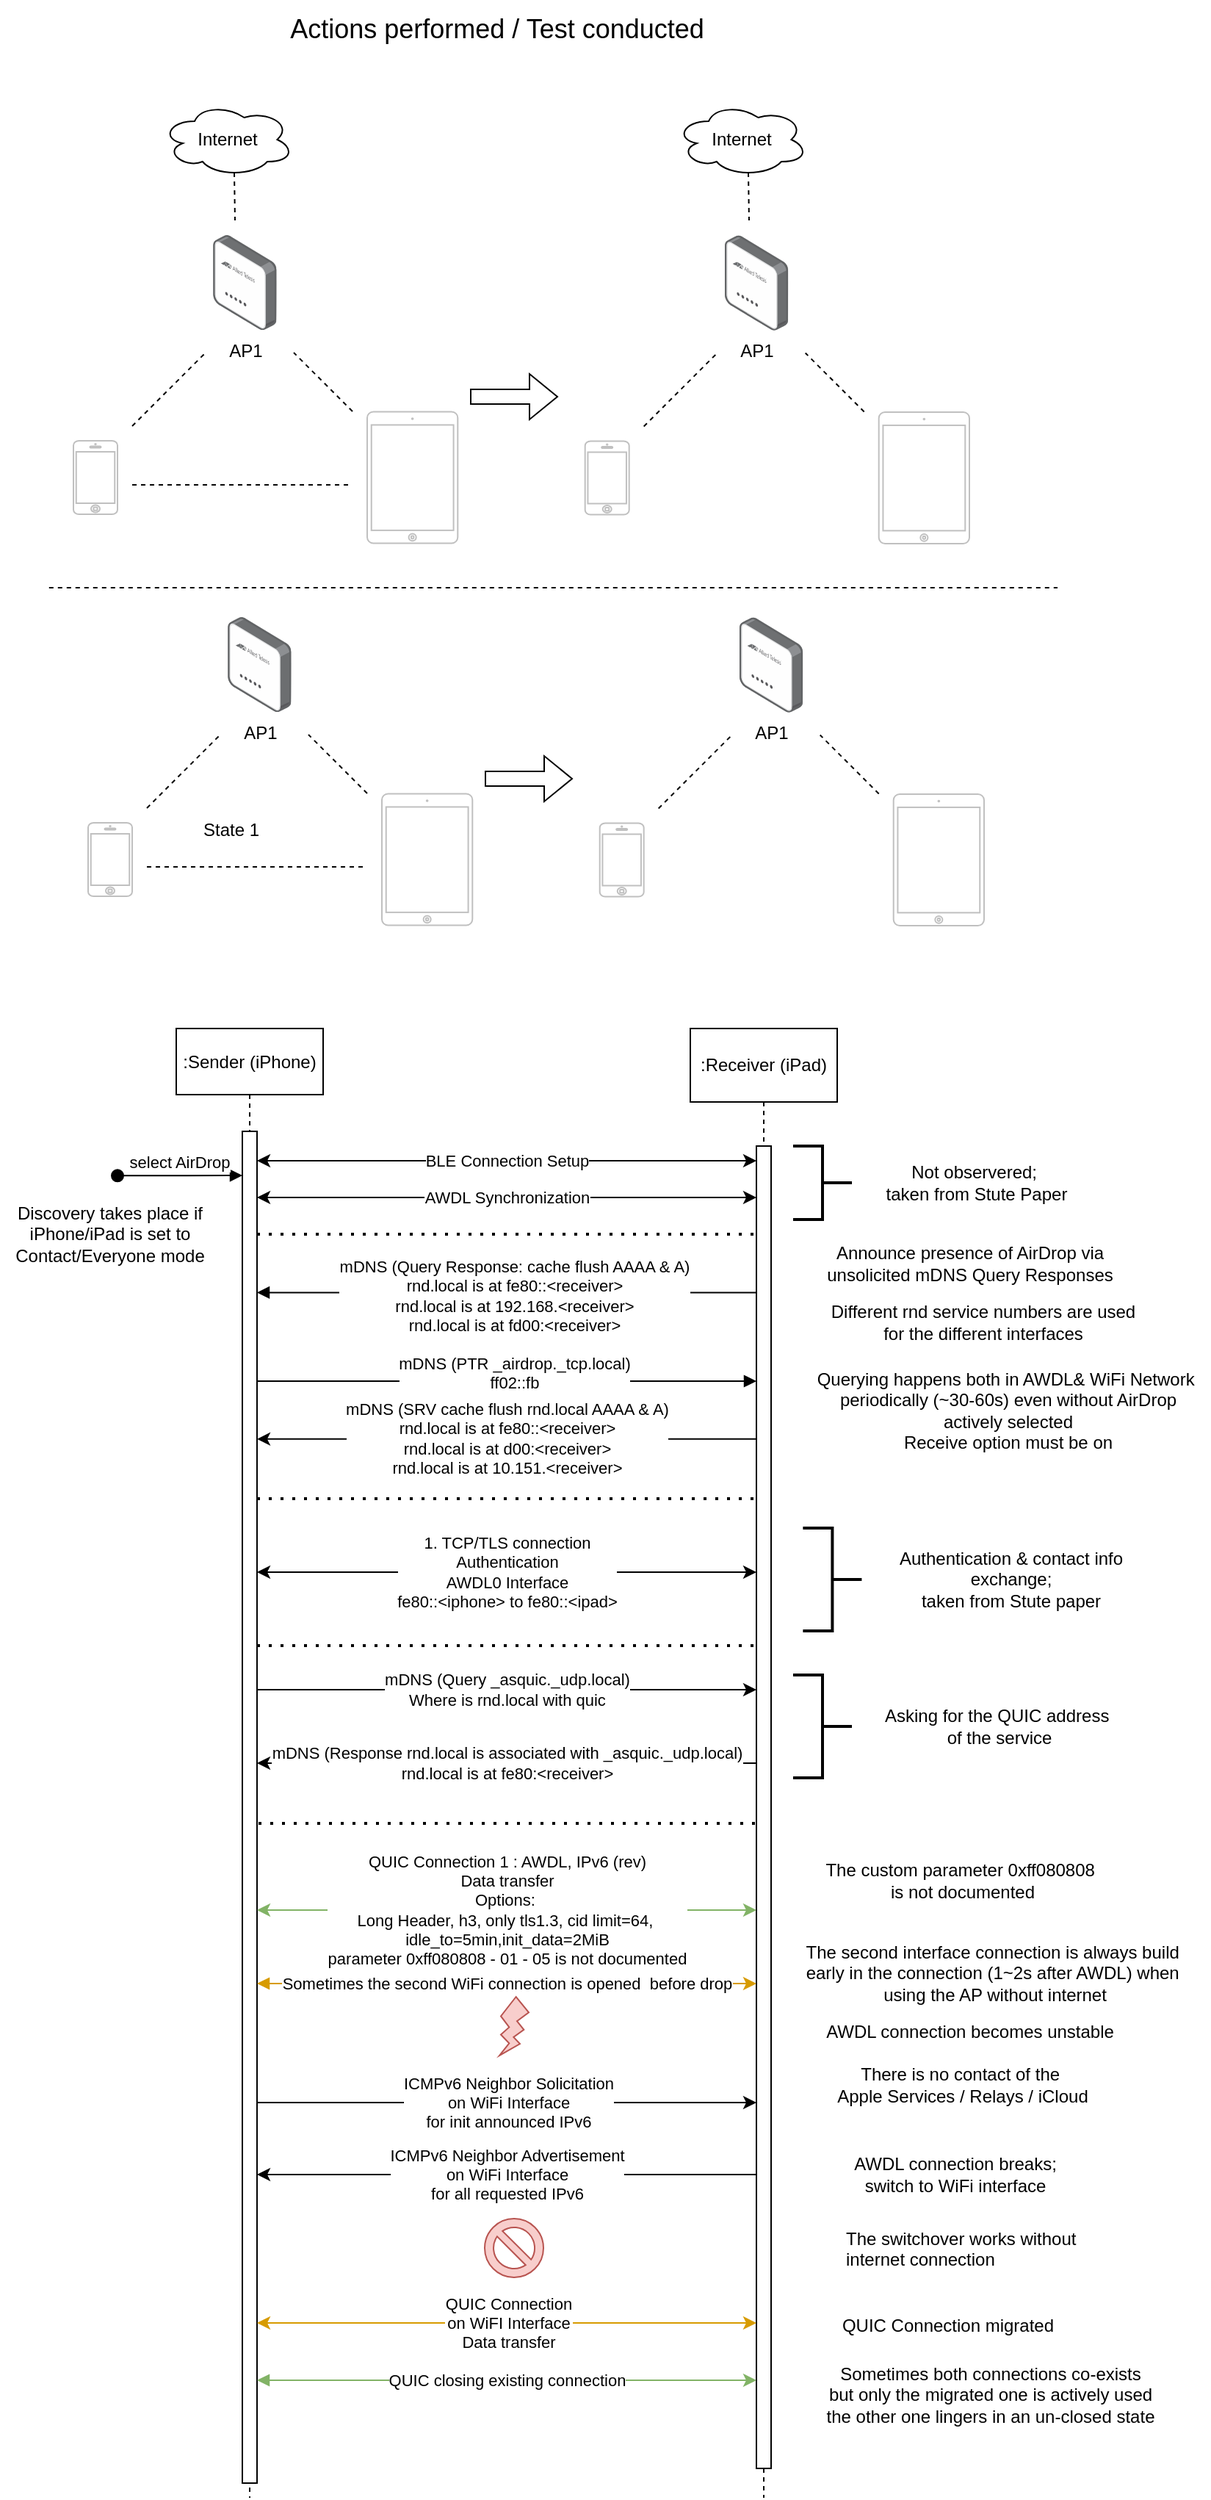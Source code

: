 <mxfile version="22.1.7" type="device">
  <diagram name="Page-1" id="2YBvvXClWsGukQMizWep">
    <mxGraphModel dx="515" dy="1542" grid="1" gridSize="10" guides="1" tooltips="1" connect="1" arrows="1" fold="1" page="1" pageScale="1" pageWidth="850" pageHeight="1100" math="0" shadow="0">
      <root>
        <mxCell id="0" />
        <mxCell id="1" parent="0" />
        <mxCell id="aM9ryv3xv72pqoxQDRHE-1" value="&lt;div&gt;:Sender (iPhone)&lt;/div&gt;" style="shape=umlLifeline;perimeter=lifelinePerimeter;whiteSpace=wrap;html=1;container=0;dropTarget=0;collapsible=0;recursiveResize=0;outlineConnect=0;portConstraint=eastwest;newEdgeStyle={&quot;edgeStyle&quot;:&quot;elbowEdgeStyle&quot;,&quot;elbow&quot;:&quot;vertical&quot;,&quot;curved&quot;:0,&quot;rounded&quot;:0};size=45;" parent="1" vertex="1">
          <mxGeometry x="130" y="40" width="100" height="1000" as="geometry" />
        </mxCell>
        <mxCell id="aM9ryv3xv72pqoxQDRHE-2" value="" style="html=1;points=[];perimeter=orthogonalPerimeter;outlineConnect=0;targetShapes=umlLifeline;portConstraint=eastwest;newEdgeStyle={&quot;edgeStyle&quot;:&quot;elbowEdgeStyle&quot;,&quot;elbow&quot;:&quot;vertical&quot;,&quot;curved&quot;:0,&quot;rounded&quot;:0};" parent="aM9ryv3xv72pqoxQDRHE-1" vertex="1">
          <mxGeometry x="45" y="70" width="10" height="920" as="geometry" />
        </mxCell>
        <mxCell id="aM9ryv3xv72pqoxQDRHE-5" value="&lt;div&gt;:Receiver (iPad)&lt;/div&gt;" style="shape=umlLifeline;perimeter=lifelinePerimeter;whiteSpace=wrap;html=1;container=0;dropTarget=0;collapsible=0;recursiveResize=0;outlineConnect=0;portConstraint=eastwest;newEdgeStyle={&quot;edgeStyle&quot;:&quot;elbowEdgeStyle&quot;,&quot;elbow&quot;:&quot;vertical&quot;,&quot;curved&quot;:0,&quot;rounded&quot;:0};size=50;" parent="1" vertex="1">
          <mxGeometry x="480" y="40" width="100" height="1000" as="geometry" />
        </mxCell>
        <mxCell id="aM9ryv3xv72pqoxQDRHE-6" value="" style="html=1;points=[];perimeter=orthogonalPerimeter;outlineConnect=0;targetShapes=umlLifeline;portConstraint=eastwest;newEdgeStyle={&quot;edgeStyle&quot;:&quot;elbowEdgeStyle&quot;,&quot;elbow&quot;:&quot;vertical&quot;,&quot;curved&quot;:0,&quot;rounded&quot;:0};" parent="aM9ryv3xv72pqoxQDRHE-5" vertex="1">
          <mxGeometry x="45" y="80" width="10" height="900" as="geometry" />
        </mxCell>
        <mxCell id="aM9ryv3xv72pqoxQDRHE-7" value="&lt;div&gt;mDNS (PTR _airdrop._tcp.local)&lt;br&gt;&lt;/div&gt;&lt;div&gt;ff02::fb&lt;/div&gt;" style="html=1;verticalAlign=bottom;endArrow=block;edgeStyle=elbowEdgeStyle;elbow=vertical;curved=0;rounded=0;" parent="1" edge="1">
          <mxGeometry x="0.029" y="-10" relative="1" as="geometry">
            <mxPoint x="185" y="280" as="sourcePoint" />
            <Array as="points">
              <mxPoint x="380" y="280" />
              <mxPoint x="485" y="290" />
              <mxPoint x="385" y="280" />
              <mxPoint x="255" y="220" />
            </Array>
            <mxPoint x="525" y="280" as="targetPoint" />
            <mxPoint as="offset" />
          </mxGeometry>
        </mxCell>
        <mxCell id="OVtjpk0A2-jqffXC2TWz-1" value="BLE Connection Setup" style="edgeStyle=elbowEdgeStyle;rounded=0;orthogonalLoop=1;jettySize=auto;html=1;elbow=vertical;curved=0;startArrow=classic;startFill=1;" parent="1" source="aM9ryv3xv72pqoxQDRHE-2" edge="1">
          <mxGeometry relative="1" as="geometry">
            <mxPoint x="190" y="129.996" as="sourcePoint" />
            <mxPoint x="525" y="129.996" as="targetPoint" />
            <Array as="points">
              <mxPoint x="240" y="130" />
            </Array>
          </mxGeometry>
        </mxCell>
        <mxCell id="OVtjpk0A2-jqffXC2TWz-2" value="AWDL Synchronization" style="edgeStyle=elbowEdgeStyle;rounded=0;orthogonalLoop=1;jettySize=auto;html=1;elbow=vertical;curved=0;startArrow=classic;startFill=1;" parent="1" edge="1">
          <mxGeometry relative="1" as="geometry">
            <mxPoint x="185" y="155" as="sourcePoint" />
            <mxPoint x="525" y="155" as="targetPoint" />
          </mxGeometry>
        </mxCell>
        <mxCell id="OVtjpk0A2-jqffXC2TWz-4" value="" style="strokeWidth=2;html=1;shape=mxgraph.flowchart.annotation_2;align=left;labelPosition=right;pointerEvents=1;rotation=-180;" parent="1" vertex="1">
          <mxGeometry x="550" y="120" width="40" height="50" as="geometry" />
        </mxCell>
        <mxCell id="OVtjpk0A2-jqffXC2TWz-5" value="&lt;div&gt;Not observered;&amp;nbsp;&lt;/div&gt;&lt;div&gt;taken from Stute Paper&lt;/div&gt;" style="text;html=1;strokeColor=none;fillColor=none;align=center;verticalAlign=middle;whiteSpace=wrap;rounded=0;" parent="1" vertex="1">
          <mxGeometry x="600" y="130" width="150" height="30" as="geometry" />
        </mxCell>
        <mxCell id="aM9ryv3xv72pqoxQDRHE-3" value="select AirDrop" style="html=1;verticalAlign=bottom;startArrow=oval;endArrow=block;startSize=8;edgeStyle=elbowEdgeStyle;elbow=vertical;curved=0;rounded=0;" parent="1" edge="1">
          <mxGeometry relative="1" as="geometry">
            <mxPoint x="90" y="140.14" as="sourcePoint" />
            <mxPoint x="175" y="140.283" as="targetPoint" />
          </mxGeometry>
        </mxCell>
        <mxCell id="OVtjpk0A2-jqffXC2TWz-7" value="Discovery takes place if iPhone/iPad is set to Contact/Everyone mode" style="text;html=1;strokeColor=none;fillColor=none;align=center;verticalAlign=middle;whiteSpace=wrap;rounded=0;" parent="1" vertex="1">
          <mxGeometry x="10" y="150" width="150" height="60" as="geometry" />
        </mxCell>
        <mxCell id="OVtjpk0A2-jqffXC2TWz-9" value="" style="endArrow=none;dashed=1;html=1;dashPattern=1 3;strokeWidth=2;rounded=0;" parent="1" target="aM9ryv3xv72pqoxQDRHE-6" edge="1">
          <mxGeometry width="50" height="50" relative="1" as="geometry">
            <mxPoint x="185" y="180" as="sourcePoint" />
            <mxPoint x="530" y="180" as="targetPoint" />
          </mxGeometry>
        </mxCell>
        <mxCell id="OVtjpk0A2-jqffXC2TWz-10" value="&lt;div&gt;Querying happens both in AWDL&amp;amp; WiFi Network&amp;nbsp;&lt;/div&gt;&lt;div&gt;periodically (~30-60s) even without AirDrop actively selected&lt;/div&gt;&lt;div&gt;Receive option must be on&lt;/div&gt;" style="text;html=1;strokeColor=none;fillColor=none;align=center;verticalAlign=middle;whiteSpace=wrap;rounded=0;" parent="1" vertex="1">
          <mxGeometry x="560" y="260" width="273.3" height="80" as="geometry" />
        </mxCell>
        <mxCell id="yCxDXh_MjUkCu9cZjC5a-2" value="&lt;div&gt;mDNS (SRV cache flush rnd.local AAAA &amp;amp; A)&lt;/div&gt;&lt;div&gt;rnd.local is at fe80::&amp;lt;receiver&amp;gt;&lt;/div&gt;&lt;div&gt;rnd.local is at d00:&amp;lt;receiver&amp;gt;&lt;/div&gt;&lt;div&gt;rnd.local is at 10.151.&amp;lt;receiver&amp;gt;&lt;br&gt;&lt;/div&gt;" style="edgeStyle=elbowEdgeStyle;rounded=0;orthogonalLoop=1;jettySize=auto;html=1;elbow=horizontal;curved=0;" parent="1" edge="1">
          <mxGeometry relative="1" as="geometry">
            <mxPoint x="525" y="319.427" as="sourcePoint" />
            <mxPoint x="185" y="319.427" as="targetPoint" />
          </mxGeometry>
        </mxCell>
        <mxCell id="yCxDXh_MjUkCu9cZjC5a-3" value="" style="endArrow=none;dashed=1;html=1;dashPattern=1 3;strokeWidth=2;rounded=0;" parent="1" edge="1">
          <mxGeometry width="50" height="50" relative="1" as="geometry">
            <mxPoint x="185" y="360" as="sourcePoint" />
            <mxPoint x="525" y="360" as="targetPoint" />
          </mxGeometry>
        </mxCell>
        <mxCell id="yCxDXh_MjUkCu9cZjC5a-4" value="&lt;div&gt;1. TCP/TLS connection&lt;/div&gt;&lt;div&gt;Authentication&lt;br&gt;AWDL0 Interface&lt;/div&gt;&lt;div&gt;fe80::&amp;lt;iphone&amp;gt; to fe80::&amp;lt;ipad&amp;gt;&lt;br&gt;&lt;/div&gt;" style="edgeStyle=elbowEdgeStyle;rounded=0;orthogonalLoop=1;jettySize=auto;html=1;elbow=vertical;curved=0;startArrow=classic;startFill=1;" parent="1" edge="1">
          <mxGeometry relative="1" as="geometry">
            <mxPoint x="185" y="410" as="sourcePoint" />
            <mxPoint x="525" y="410" as="targetPoint" />
            <Array as="points">
              <mxPoint x="510" y="410" />
            </Array>
          </mxGeometry>
        </mxCell>
        <mxCell id="yCxDXh_MjUkCu9cZjC5a-11" value="&lt;div&gt;QUIC Connection 1 : AWDL, IPv6 (rev)&lt;br&gt;&lt;/div&gt;&lt;div&gt;Data transfer&lt;/div&gt;&lt;div&gt;Options:&amp;nbsp;&lt;/div&gt;&lt;div&gt;Long Header, h3, only tls1.3, cid limit=64,&amp;nbsp;&lt;/div&gt;&lt;div&gt;idle_to=5min,init_data=2MiB&lt;/div&gt;&lt;div&gt;parameter 0xff080808 - 01 - 05 is not documented&lt;br&gt;&lt;/div&gt;" style="edgeStyle=elbowEdgeStyle;rounded=0;orthogonalLoop=1;jettySize=auto;html=1;elbow=vertical;curved=0;startArrow=classic;startFill=1;fillColor=#d5e8d4;strokeColor=#82b366;" parent="1" edge="1">
          <mxGeometry relative="1" as="geometry">
            <Array as="points">
              <mxPoint x="360" y="640" />
            </Array>
            <mxPoint x="185" y="640" as="sourcePoint" />
            <mxPoint x="525" y="640" as="targetPoint" />
          </mxGeometry>
        </mxCell>
        <mxCell id="yCxDXh_MjUkCu9cZjC5a-12" value="" style="endArrow=none;dashed=1;html=1;dashPattern=1 3;strokeWidth=2;rounded=0;" parent="1" edge="1">
          <mxGeometry width="50" height="50" relative="1" as="geometry">
            <mxPoint x="185" y="460" as="sourcePoint" />
            <mxPoint x="525" y="460" as="targetPoint" />
            <Array as="points">
              <mxPoint x="380" y="460" />
            </Array>
          </mxGeometry>
        </mxCell>
        <mxCell id="yCxDXh_MjUkCu9cZjC5a-13" value="" style="strokeWidth=2;html=1;shape=mxgraph.flowchart.annotation_2;align=left;labelPosition=right;pointerEvents=1;rotation=-180;" parent="1" vertex="1">
          <mxGeometry x="556.7" y="380" width="40" height="70" as="geometry" />
        </mxCell>
        <mxCell id="yCxDXh_MjUkCu9cZjC5a-14" value="&lt;div&gt;Authentication &amp;amp; contact info&lt;/div&gt;&lt;div&gt;exchange;&lt;/div&gt;&lt;div&gt;taken from Stute paper&lt;br&gt;&lt;/div&gt;" style="text;html=1;align=center;verticalAlign=middle;resizable=0;points=[];autosize=1;strokeColor=none;fillColor=none;" parent="1" vertex="1">
          <mxGeometry x="608.35" y="385" width="180" height="60" as="geometry" />
        </mxCell>
        <mxCell id="yCxDXh_MjUkCu9cZjC5a-18" value="&lt;div&gt;AWDL connection becomes unstable&lt;/div&gt;" style="text;html=1;align=center;verticalAlign=middle;resizable=0;points=[];autosize=1;strokeColor=none;fillColor=none;" parent="1" vertex="1">
          <mxGeometry x="560" y="708" width="220" height="30" as="geometry" />
        </mxCell>
        <mxCell id="yCxDXh_MjUkCu9cZjC5a-19" value="&lt;div&gt;ICMPv6 Neighbor Solicitation&lt;/div&gt;&lt;div&gt;on WiFi Interface&lt;/div&gt;&lt;div&gt;for init announced IPv6&lt;br&gt;&lt;/div&gt;" style="edgeStyle=elbowEdgeStyle;rounded=0;orthogonalLoop=1;jettySize=auto;html=1;elbow=vertical;curved=0;" parent="1" edge="1">
          <mxGeometry x="0.002" relative="1" as="geometry">
            <Array as="points">
              <mxPoint x="360" y="771" />
            </Array>
            <mxPoint as="offset" />
            <mxPoint x="185" y="771" as="sourcePoint" />
            <mxPoint x="525" y="771" as="targetPoint" />
          </mxGeometry>
        </mxCell>
        <mxCell id="yCxDXh_MjUkCu9cZjC5a-17" value="" style="verticalLabelPosition=bottom;verticalAlign=top;html=1;shape=mxgraph.basic.flash;fillColor=#f8cecc;strokeColor=#b85450;" parent="1" vertex="1">
          <mxGeometry x="350" y="699" width="20" height="40" as="geometry" />
        </mxCell>
        <mxCell id="yCxDXh_MjUkCu9cZjC5a-21" value="&lt;div&gt;ICMPv6 Neighbor Advertisement&lt;/div&gt;&lt;div&gt;on WiFi Interface&lt;/div&gt;&lt;div&gt;for all requested IPv6&lt;br&gt;&lt;/div&gt;" style="edgeStyle=elbowEdgeStyle;rounded=0;orthogonalLoop=1;jettySize=auto;html=1;elbow=vertical;curved=0;" parent="1" edge="1">
          <mxGeometry relative="1" as="geometry">
            <Array as="points">
              <mxPoint x="360" y="820" />
            </Array>
            <mxPoint x="525" y="820" as="sourcePoint" />
            <mxPoint x="185" y="820" as="targetPoint" />
          </mxGeometry>
        </mxCell>
        <mxCell id="yCxDXh_MjUkCu9cZjC5a-22" value="&lt;div&gt;AWDL connection breaks;&lt;/div&gt;&lt;div&gt;switch to WiFi interface&lt;/div&gt;" style="text;html=1;align=center;verticalAlign=middle;resizable=0;points=[];autosize=1;strokeColor=none;fillColor=none;" parent="1" vertex="1">
          <mxGeometry x="580" y="800" width="160" height="40" as="geometry" />
        </mxCell>
        <mxCell id="yCxDXh_MjUkCu9cZjC5a-23" value="&lt;div&gt;QUIC Connection&lt;br&gt;&lt;/div&gt;&lt;div&gt;on WiFI Interface&lt;br&gt;&lt;/div&gt;&lt;div&gt;Data transfer&lt;br&gt;&lt;/div&gt;" style="edgeStyle=elbowEdgeStyle;rounded=0;orthogonalLoop=1;jettySize=auto;html=1;elbow=vertical;curved=0;startArrow=classic;startFill=1;fillColor=#ffe6cc;strokeColor=#d79b00;" parent="1" edge="1">
          <mxGeometry x="0.002" relative="1" as="geometry">
            <mxPoint x="185" y="921" as="sourcePoint" />
            <mxPoint x="525" y="921" as="targetPoint" />
            <Array as="points">
              <mxPoint x="395" y="921" />
            </Array>
            <mxPoint as="offset" />
          </mxGeometry>
        </mxCell>
        <mxCell id="7W10EVZrkEFWbG0_Qhk3-3" value="AP1" style="image;points=[];aspect=fixed;html=1;align=center;shadow=0;dashed=0;image=img/lib/allied_telesis/wireless/Access_Point_Indoor.svg;" parent="1" vertex="1">
          <mxGeometry x="155.05" y="-500" width="43.3" height="64.6" as="geometry" />
        </mxCell>
        <mxCell id="7W10EVZrkEFWbG0_Qhk3-4" value="&lt;div style=&quot;font-size: 18px;&quot;&gt;Actions performed / Test conducted&lt;/div&gt;" style="text;html=1;align=center;verticalAlign=middle;resizable=0;points=[];autosize=1;strokeColor=none;fillColor=none;fontSize=18;" parent="1" vertex="1">
          <mxGeometry x="193.4" y="-660" width="310" height="40" as="geometry" />
        </mxCell>
        <mxCell id="7W10EVZrkEFWbG0_Qhk3-7" value="" style="html=1;verticalLabelPosition=bottom;labelBackgroundColor=#ffffff;verticalAlign=top;shadow=0;dashed=0;strokeWidth=1;shape=mxgraph.ios7.misc.iphone;strokeColor=#c0c0c0;" parent="1" vertex="1">
          <mxGeometry x="60" y="-360" width="30" height="50" as="geometry" />
        </mxCell>
        <mxCell id="7W10EVZrkEFWbG0_Qhk3-8" value="" style="html=1;verticalLabelPosition=bottom;labelBackgroundColor=#ffffff;verticalAlign=top;shadow=0;dashed=0;strokeWidth=1;shape=mxgraph.ios7.misc.ipad7inch;strokeColor=#c0c0c0;" parent="1" vertex="1">
          <mxGeometry x="260" y="-379.75" width="61.65" height="89.5" as="geometry" />
        </mxCell>
        <mxCell id="7W10EVZrkEFWbG0_Qhk3-13" value="" style="endArrow=none;dashed=1;html=1;rounded=0;" parent="1" edge="1">
          <mxGeometry width="50" height="50" relative="1" as="geometry">
            <mxPoint x="100" y="-370" as="sourcePoint" />
            <mxPoint x="150" y="-420" as="targetPoint" />
          </mxGeometry>
        </mxCell>
        <mxCell id="7W10EVZrkEFWbG0_Qhk3-14" value="" style="endArrow=none;dashed=1;html=1;rounded=0;" parent="1" edge="1">
          <mxGeometry width="50" height="50" relative="1" as="geometry">
            <mxPoint x="250" y="-380" as="sourcePoint" />
            <mxPoint x="210" y="-420" as="targetPoint" />
          </mxGeometry>
        </mxCell>
        <mxCell id="7W10EVZrkEFWbG0_Qhk3-15" value="" style="endArrow=none;dashed=1;html=1;rounded=0;" parent="1" edge="1">
          <mxGeometry width="50" height="50" relative="1" as="geometry">
            <mxPoint x="100" y="-330" as="sourcePoint" />
            <mxPoint x="250" y="-330" as="targetPoint" />
          </mxGeometry>
        </mxCell>
        <mxCell id="7W10EVZrkEFWbG0_Qhk3-16" value="State 1" style="text;html=1;align=center;verticalAlign=middle;resizable=0;points=[];autosize=1;strokeColor=none;fillColor=none;" parent="1" vertex="1">
          <mxGeometry x="136.7" y="-110" width="60" height="30" as="geometry" />
        </mxCell>
        <mxCell id="7W10EVZrkEFWbG0_Qhk3-17" value="AP1" style="image;points=[];aspect=fixed;html=1;align=center;shadow=0;dashed=0;image=img/lib/allied_telesis/wireless/Access_Point_Indoor.svg;" parent="1" vertex="1">
          <mxGeometry x="503.4" y="-499.75" width="43.3" height="64.6" as="geometry" />
        </mxCell>
        <mxCell id="7W10EVZrkEFWbG0_Qhk3-18" value="" style="html=1;verticalLabelPosition=bottom;labelBackgroundColor=#ffffff;verticalAlign=top;shadow=0;dashed=0;strokeWidth=1;shape=mxgraph.ios7.misc.iphone;strokeColor=#c0c0c0;" parent="1" vertex="1">
          <mxGeometry x="408.35" y="-359.75" width="30" height="50" as="geometry" />
        </mxCell>
        <mxCell id="7W10EVZrkEFWbG0_Qhk3-19" value="" style="html=1;verticalLabelPosition=bottom;labelBackgroundColor=#ffffff;verticalAlign=top;shadow=0;dashed=0;strokeWidth=1;shape=mxgraph.ios7.misc.ipad7inch;strokeColor=#c0c0c0;" parent="1" vertex="1">
          <mxGeometry x="608.35" y="-379.5" width="61.65" height="89.5" as="geometry" />
        </mxCell>
        <mxCell id="7W10EVZrkEFWbG0_Qhk3-20" value="" style="endArrow=none;dashed=1;html=1;rounded=0;" parent="1" edge="1">
          <mxGeometry width="50" height="50" relative="1" as="geometry">
            <mxPoint x="448.35" y="-369.75" as="sourcePoint" />
            <mxPoint x="498.35" y="-419.75" as="targetPoint" />
          </mxGeometry>
        </mxCell>
        <mxCell id="7W10EVZrkEFWbG0_Qhk3-21" value="" style="endArrow=none;dashed=1;html=1;rounded=0;" parent="1" edge="1">
          <mxGeometry width="50" height="50" relative="1" as="geometry">
            <mxPoint x="598.35" y="-379.75" as="sourcePoint" />
            <mxPoint x="558.35" y="-419.75" as="targetPoint" />
          </mxGeometry>
        </mxCell>
        <mxCell id="7W10EVZrkEFWbG0_Qhk3-23" value="" style="shape=flexArrow;endArrow=classic;html=1;rounded=0;" parent="1" edge="1">
          <mxGeometry width="50" height="50" relative="1" as="geometry">
            <mxPoint x="330" y="-390" as="sourcePoint" />
            <mxPoint x="390" y="-390" as="targetPoint" />
          </mxGeometry>
        </mxCell>
        <mxCell id="IKFatvW-H0tgTWFa8szm-1" value="" style="verticalLabelPosition=bottom;verticalAlign=top;html=1;shape=mxgraph.basic.no_symbol;fillColor=#f8cecc;strokeColor=#b85450;" parent="1" vertex="1">
          <mxGeometry x="340" y="850" width="40" height="40" as="geometry" />
        </mxCell>
        <mxCell id="IKFatvW-H0tgTWFa8szm-2" value="QUIC Connection migrated" style="text;html=1;align=center;verticalAlign=middle;resizable=0;points=[];autosize=1;strokeColor=none;fillColor=none;" parent="1" vertex="1">
          <mxGeometry x="570" y="908" width="170" height="30" as="geometry" />
        </mxCell>
        <mxCell id="IKFatvW-H0tgTWFa8szm-3" value="Internet" style="ellipse;shape=cloud;whiteSpace=wrap;html=1;" parent="1" vertex="1">
          <mxGeometry x="120" y="-590" width="90" height="50" as="geometry" />
        </mxCell>
        <mxCell id="IKFatvW-H0tgTWFa8szm-4" value="" style="endArrow=none;dashed=1;html=1;rounded=0;exitX=0.55;exitY=0.95;exitDx=0;exitDy=0;exitPerimeter=0;" parent="1" source="IKFatvW-H0tgTWFa8szm-3" edge="1">
          <mxGeometry width="50" height="50" relative="1" as="geometry">
            <mxPoint x="260" y="-370" as="sourcePoint" />
            <mxPoint x="170" y="-510" as="targetPoint" />
          </mxGeometry>
        </mxCell>
        <mxCell id="IKFatvW-H0tgTWFa8szm-5" value="Internet" style="ellipse;shape=cloud;whiteSpace=wrap;html=1;" parent="1" vertex="1">
          <mxGeometry x="470" y="-590" width="90" height="50" as="geometry" />
        </mxCell>
        <mxCell id="IKFatvW-H0tgTWFa8szm-6" value="" style="endArrow=none;dashed=1;html=1;rounded=0;exitX=0.55;exitY=0.95;exitDx=0;exitDy=0;exitPerimeter=0;" parent="1" source="IKFatvW-H0tgTWFa8szm-5" edge="1">
          <mxGeometry width="50" height="50" relative="1" as="geometry">
            <mxPoint x="610" y="-370" as="sourcePoint" />
            <mxPoint x="520" y="-510" as="targetPoint" />
          </mxGeometry>
        </mxCell>
        <mxCell id="IKFatvW-H0tgTWFa8szm-7" value="AP1" style="image;points=[];aspect=fixed;html=1;align=center;shadow=0;dashed=0;image=img/lib/allied_telesis/wireless/Access_Point_Indoor.svg;" parent="1" vertex="1">
          <mxGeometry x="165.05" y="-240" width="43.3" height="64.6" as="geometry" />
        </mxCell>
        <mxCell id="IKFatvW-H0tgTWFa8szm-8" value="" style="html=1;verticalLabelPosition=bottom;labelBackgroundColor=#ffffff;verticalAlign=top;shadow=0;dashed=0;strokeWidth=1;shape=mxgraph.ios7.misc.iphone;strokeColor=#c0c0c0;" parent="1" vertex="1">
          <mxGeometry x="70" y="-100" width="30" height="50" as="geometry" />
        </mxCell>
        <mxCell id="IKFatvW-H0tgTWFa8szm-9" value="" style="html=1;verticalLabelPosition=bottom;labelBackgroundColor=#ffffff;verticalAlign=top;shadow=0;dashed=0;strokeWidth=1;shape=mxgraph.ios7.misc.ipad7inch;strokeColor=#c0c0c0;" parent="1" vertex="1">
          <mxGeometry x="270" y="-119.75" width="61.65" height="89.5" as="geometry" />
        </mxCell>
        <mxCell id="IKFatvW-H0tgTWFa8szm-10" value="" style="endArrow=none;dashed=1;html=1;rounded=0;" parent="1" edge="1">
          <mxGeometry width="50" height="50" relative="1" as="geometry">
            <mxPoint x="110" y="-110" as="sourcePoint" />
            <mxPoint x="160" y="-160" as="targetPoint" />
          </mxGeometry>
        </mxCell>
        <mxCell id="IKFatvW-H0tgTWFa8szm-11" value="" style="endArrow=none;dashed=1;html=1;rounded=0;" parent="1" edge="1">
          <mxGeometry width="50" height="50" relative="1" as="geometry">
            <mxPoint x="260" y="-120" as="sourcePoint" />
            <mxPoint x="220" y="-160" as="targetPoint" />
          </mxGeometry>
        </mxCell>
        <mxCell id="IKFatvW-H0tgTWFa8szm-12" value="" style="endArrow=none;dashed=1;html=1;rounded=0;" parent="1" edge="1">
          <mxGeometry width="50" height="50" relative="1" as="geometry">
            <mxPoint x="110" y="-70" as="sourcePoint" />
            <mxPoint x="260" y="-70" as="targetPoint" />
          </mxGeometry>
        </mxCell>
        <mxCell id="IKFatvW-H0tgTWFa8szm-13" value="AP1" style="image;points=[];aspect=fixed;html=1;align=center;shadow=0;dashed=0;image=img/lib/allied_telesis/wireless/Access_Point_Indoor.svg;" parent="1" vertex="1">
          <mxGeometry x="513.4" y="-239.75" width="43.3" height="64.6" as="geometry" />
        </mxCell>
        <mxCell id="IKFatvW-H0tgTWFa8szm-14" value="" style="html=1;verticalLabelPosition=bottom;labelBackgroundColor=#ffffff;verticalAlign=top;shadow=0;dashed=0;strokeWidth=1;shape=mxgraph.ios7.misc.iphone;strokeColor=#c0c0c0;" parent="1" vertex="1">
          <mxGeometry x="418.35" y="-99.75" width="30" height="50" as="geometry" />
        </mxCell>
        <mxCell id="IKFatvW-H0tgTWFa8szm-15" value="" style="html=1;verticalLabelPosition=bottom;labelBackgroundColor=#ffffff;verticalAlign=top;shadow=0;dashed=0;strokeWidth=1;shape=mxgraph.ios7.misc.ipad7inch;strokeColor=#c0c0c0;" parent="1" vertex="1">
          <mxGeometry x="618.35" y="-119.5" width="61.65" height="89.5" as="geometry" />
        </mxCell>
        <mxCell id="IKFatvW-H0tgTWFa8szm-16" value="" style="endArrow=none;dashed=1;html=1;rounded=0;" parent="1" edge="1">
          <mxGeometry width="50" height="50" relative="1" as="geometry">
            <mxPoint x="458.35" y="-109.75" as="sourcePoint" />
            <mxPoint x="508.35" y="-159.75" as="targetPoint" />
          </mxGeometry>
        </mxCell>
        <mxCell id="IKFatvW-H0tgTWFa8szm-17" value="" style="endArrow=none;dashed=1;html=1;rounded=0;" parent="1" edge="1">
          <mxGeometry width="50" height="50" relative="1" as="geometry">
            <mxPoint x="608.35" y="-119.75" as="sourcePoint" />
            <mxPoint x="568.35" y="-159.75" as="targetPoint" />
          </mxGeometry>
        </mxCell>
        <mxCell id="IKFatvW-H0tgTWFa8szm-18" value="" style="shape=flexArrow;endArrow=classic;html=1;rounded=0;" parent="1" edge="1">
          <mxGeometry width="50" height="50" relative="1" as="geometry">
            <mxPoint x="340" y="-130" as="sourcePoint" />
            <mxPoint x="400" y="-130" as="targetPoint" />
          </mxGeometry>
        </mxCell>
        <mxCell id="IKFatvW-H0tgTWFa8szm-23" value="" style="endArrow=none;dashed=1;html=1;rounded=0;" parent="1" edge="1">
          <mxGeometry width="50" height="50" relative="1" as="geometry">
            <mxPoint x="43.4" y="-260" as="sourcePoint" />
            <mxPoint x="730" y="-260" as="targetPoint" />
          </mxGeometry>
        </mxCell>
        <mxCell id="IKFatvW-H0tgTWFa8szm-24" value="&lt;div&gt;There is no contact of the&amp;nbsp;&lt;/div&gt;&lt;div&gt;Apple Services / Relays / iCloud&lt;/div&gt;" style="text;html=1;align=center;verticalAlign=middle;resizable=0;points=[];autosize=1;strokeColor=none;fillColor=none;" parent="1" vertex="1">
          <mxGeometry x="570" y="739" width="190" height="40" as="geometry" />
        </mxCell>
        <mxCell id="7VyjvAI2c1oPgBdySuer-1" value="&lt;div&gt;The switchover works without&lt;/div&gt;&lt;div&gt;internet connection&lt;/div&gt;" style="text;whiteSpace=wrap;html=1;" vertex="1" parent="1">
          <mxGeometry x="584.17" y="850" width="170" height="40" as="geometry" />
        </mxCell>
        <mxCell id="7VyjvAI2c1oPgBdySuer-2" value="&lt;div&gt;mDNS (Query Response: cache flush AAAA &amp;amp; A)&lt;br&gt;&lt;/div&gt;&lt;div&gt;rnd.local is at fe80::&amp;lt;receiver&amp;gt;&lt;/div&gt;&lt;div&gt;rnd.local is at 192.168.&amp;lt;receiver&amp;gt;&lt;/div&gt;&lt;div&gt;rnd.local is at fd00:&amp;lt;receiver&amp;gt;&lt;br&gt;&lt;/div&gt;" style="html=1;verticalAlign=bottom;endArrow=none;edgeStyle=elbowEdgeStyle;elbow=vertical;curved=0;rounded=0;startArrow=block;startFill=1;endFill=0;" edge="1" parent="1">
          <mxGeometry x="0.029" y="-31" relative="1" as="geometry">
            <mxPoint x="185" y="219.71" as="sourcePoint" />
            <Array as="points">
              <mxPoint x="380" y="219.71" />
              <mxPoint x="485" y="229.71" />
              <mxPoint x="385" y="219.71" />
              <mxPoint x="255" y="159.71" />
            </Array>
            <mxPoint x="525" y="219.71" as="targetPoint" />
            <mxPoint as="offset" />
          </mxGeometry>
        </mxCell>
        <mxCell id="7VyjvAI2c1oPgBdySuer-3" value="&lt;div&gt;Announce presence of AirDrop via&lt;/div&gt;&lt;div&gt;unsolicited mDNS Query Responses&lt;br&gt;&lt;/div&gt;" style="text;html=1;align=center;verticalAlign=middle;resizable=0;points=[];autosize=1;strokeColor=none;fillColor=none;" vertex="1" parent="1">
          <mxGeometry x="560" y="180" width="220" height="40" as="geometry" />
        </mxCell>
        <mxCell id="7VyjvAI2c1oPgBdySuer-4" value="&lt;div&gt;Different rnd service numbers are used&lt;/div&gt;&lt;div&gt;for the different interfaces&lt;br&gt;&lt;/div&gt;" style="text;html=1;align=center;verticalAlign=middle;resizable=0;points=[];autosize=1;strokeColor=none;fillColor=none;" vertex="1" parent="1">
          <mxGeometry x="564.17" y="220" width="230" height="40" as="geometry" />
        </mxCell>
        <mxCell id="7VyjvAI2c1oPgBdySuer-5" value="&lt;div&gt;The custom parameter 0xff080808&amp;nbsp;&lt;/div&gt;&lt;div&gt;is not documented&lt;/div&gt;" style="text;html=1;align=center;verticalAlign=middle;resizable=0;points=[];autosize=1;strokeColor=none;fillColor=none;" vertex="1" parent="1">
          <mxGeometry x="560.0" y="600" width="210" height="40" as="geometry" />
        </mxCell>
        <mxCell id="7VyjvAI2c1oPgBdySuer-6" value="&lt;div&gt;Sometimes both connections co-exists&lt;/div&gt;&lt;div&gt;but only the migrated one is actively used&lt;/div&gt;&lt;div&gt;the other one lingers in an un-closed state&lt;br&gt;&lt;/div&gt;" style="text;html=1;align=center;verticalAlign=middle;resizable=0;points=[];autosize=1;strokeColor=none;fillColor=none;" vertex="1" parent="1">
          <mxGeometry x="559.17" y="940" width="250" height="60" as="geometry" />
        </mxCell>
        <mxCell id="7VyjvAI2c1oPgBdySuer-7" value="" style="endArrow=none;dashed=1;html=1;dashPattern=1 3;strokeWidth=2;rounded=0;" edge="1" parent="1">
          <mxGeometry width="50" height="50" relative="1" as="geometry">
            <mxPoint x="186" y="581" as="sourcePoint" />
            <mxPoint x="526" y="581" as="targetPoint" />
            <Array as="points">
              <mxPoint x="381" y="581" />
            </Array>
          </mxGeometry>
        </mxCell>
        <mxCell id="7VyjvAI2c1oPgBdySuer-8" value="&lt;div&gt;mDNS (Query _asquic._udp.local)&lt;/div&gt;&lt;div&gt;Where is rnd.local with quic&lt;br&gt;&lt;/div&gt;" style="edgeStyle=elbowEdgeStyle;rounded=0;orthogonalLoop=1;jettySize=auto;html=1;elbow=vertical;curved=0;" edge="1" parent="1" source="aM9ryv3xv72pqoxQDRHE-2" target="aM9ryv3xv72pqoxQDRHE-6">
          <mxGeometry relative="1" as="geometry">
            <Array as="points">
              <mxPoint x="360" y="490" />
            </Array>
          </mxGeometry>
        </mxCell>
        <mxCell id="7VyjvAI2c1oPgBdySuer-9" value="&lt;div&gt;mDNS (Response rnd.local is associated with _asquic._udp.local)&lt;/div&gt;&lt;div&gt;rnd.local is at fe80:&amp;lt;receiver&amp;gt;&lt;br&gt;&lt;/div&gt;" style="edgeStyle=elbowEdgeStyle;rounded=0;orthogonalLoop=1;jettySize=auto;html=1;elbow=vertical;curved=0;" edge="1" parent="1" source="aM9ryv3xv72pqoxQDRHE-6" target="aM9ryv3xv72pqoxQDRHE-2">
          <mxGeometry relative="1" as="geometry">
            <Array as="points">
              <mxPoint x="340" y="540" />
            </Array>
          </mxGeometry>
        </mxCell>
        <mxCell id="7VyjvAI2c1oPgBdySuer-10" value="" style="strokeWidth=2;html=1;shape=mxgraph.flowchart.annotation_2;align=left;labelPosition=right;pointerEvents=1;rotation=-180;" vertex="1" parent="1">
          <mxGeometry x="550" y="480" width="40" height="70" as="geometry" />
        </mxCell>
        <mxCell id="7VyjvAI2c1oPgBdySuer-11" value="&lt;div&gt;Asking for the QUIC address&amp;nbsp;&lt;/div&gt;&lt;div&gt;of the service&lt;/div&gt;" style="text;html=1;align=center;verticalAlign=middle;resizable=0;points=[];autosize=1;strokeColor=none;fillColor=none;" vertex="1" parent="1">
          <mxGeometry x="600" y="495" width="180" height="40" as="geometry" />
        </mxCell>
        <mxCell id="7VyjvAI2c1oPgBdySuer-12" value="Sometimes the second WiFi connection is opened&amp;nbsp; before drop" style="edgeStyle=elbowEdgeStyle;rounded=0;orthogonalLoop=1;jettySize=auto;html=1;elbow=vertical;curved=0;startArrow=block;startFill=1;fillColor=#ffe6cc;strokeColor=#d79b00;" edge="1" parent="1" source="aM9ryv3xv72pqoxQDRHE-2" target="aM9ryv3xv72pqoxQDRHE-6">
          <mxGeometry relative="1" as="geometry">
            <Array as="points">
              <mxPoint x="370" y="690" />
            </Array>
          </mxGeometry>
        </mxCell>
        <mxCell id="7VyjvAI2c1oPgBdySuer-13" value="QUIC closing existing connection" style="edgeStyle=elbowEdgeStyle;rounded=0;orthogonalLoop=1;jettySize=auto;html=1;elbow=vertical;curved=0;fillColor=#d5e8d4;strokeColor=#82b366;startArrow=block;startFill=1;" edge="1" parent="1" source="aM9ryv3xv72pqoxQDRHE-2" target="aM9ryv3xv72pqoxQDRHE-6">
          <mxGeometry relative="1" as="geometry">
            <Array as="points">
              <mxPoint x="380" y="960" />
            </Array>
          </mxGeometry>
        </mxCell>
        <mxCell id="7VyjvAI2c1oPgBdySuer-14" value="&lt;div&gt;The second interface connection is always build&amp;nbsp;&lt;/div&gt;&lt;div&gt;early in the connection (1~2s after AWDL) when&amp;nbsp;&lt;/div&gt;&lt;div&gt;using the AP without internet&lt;/div&gt;" style="text;html=1;align=center;verticalAlign=middle;resizable=0;points=[];autosize=1;strokeColor=none;fillColor=none;" vertex="1" parent="1">
          <mxGeometry x="546.7" y="653" width="280" height="60" as="geometry" />
        </mxCell>
      </root>
    </mxGraphModel>
  </diagram>
</mxfile>

